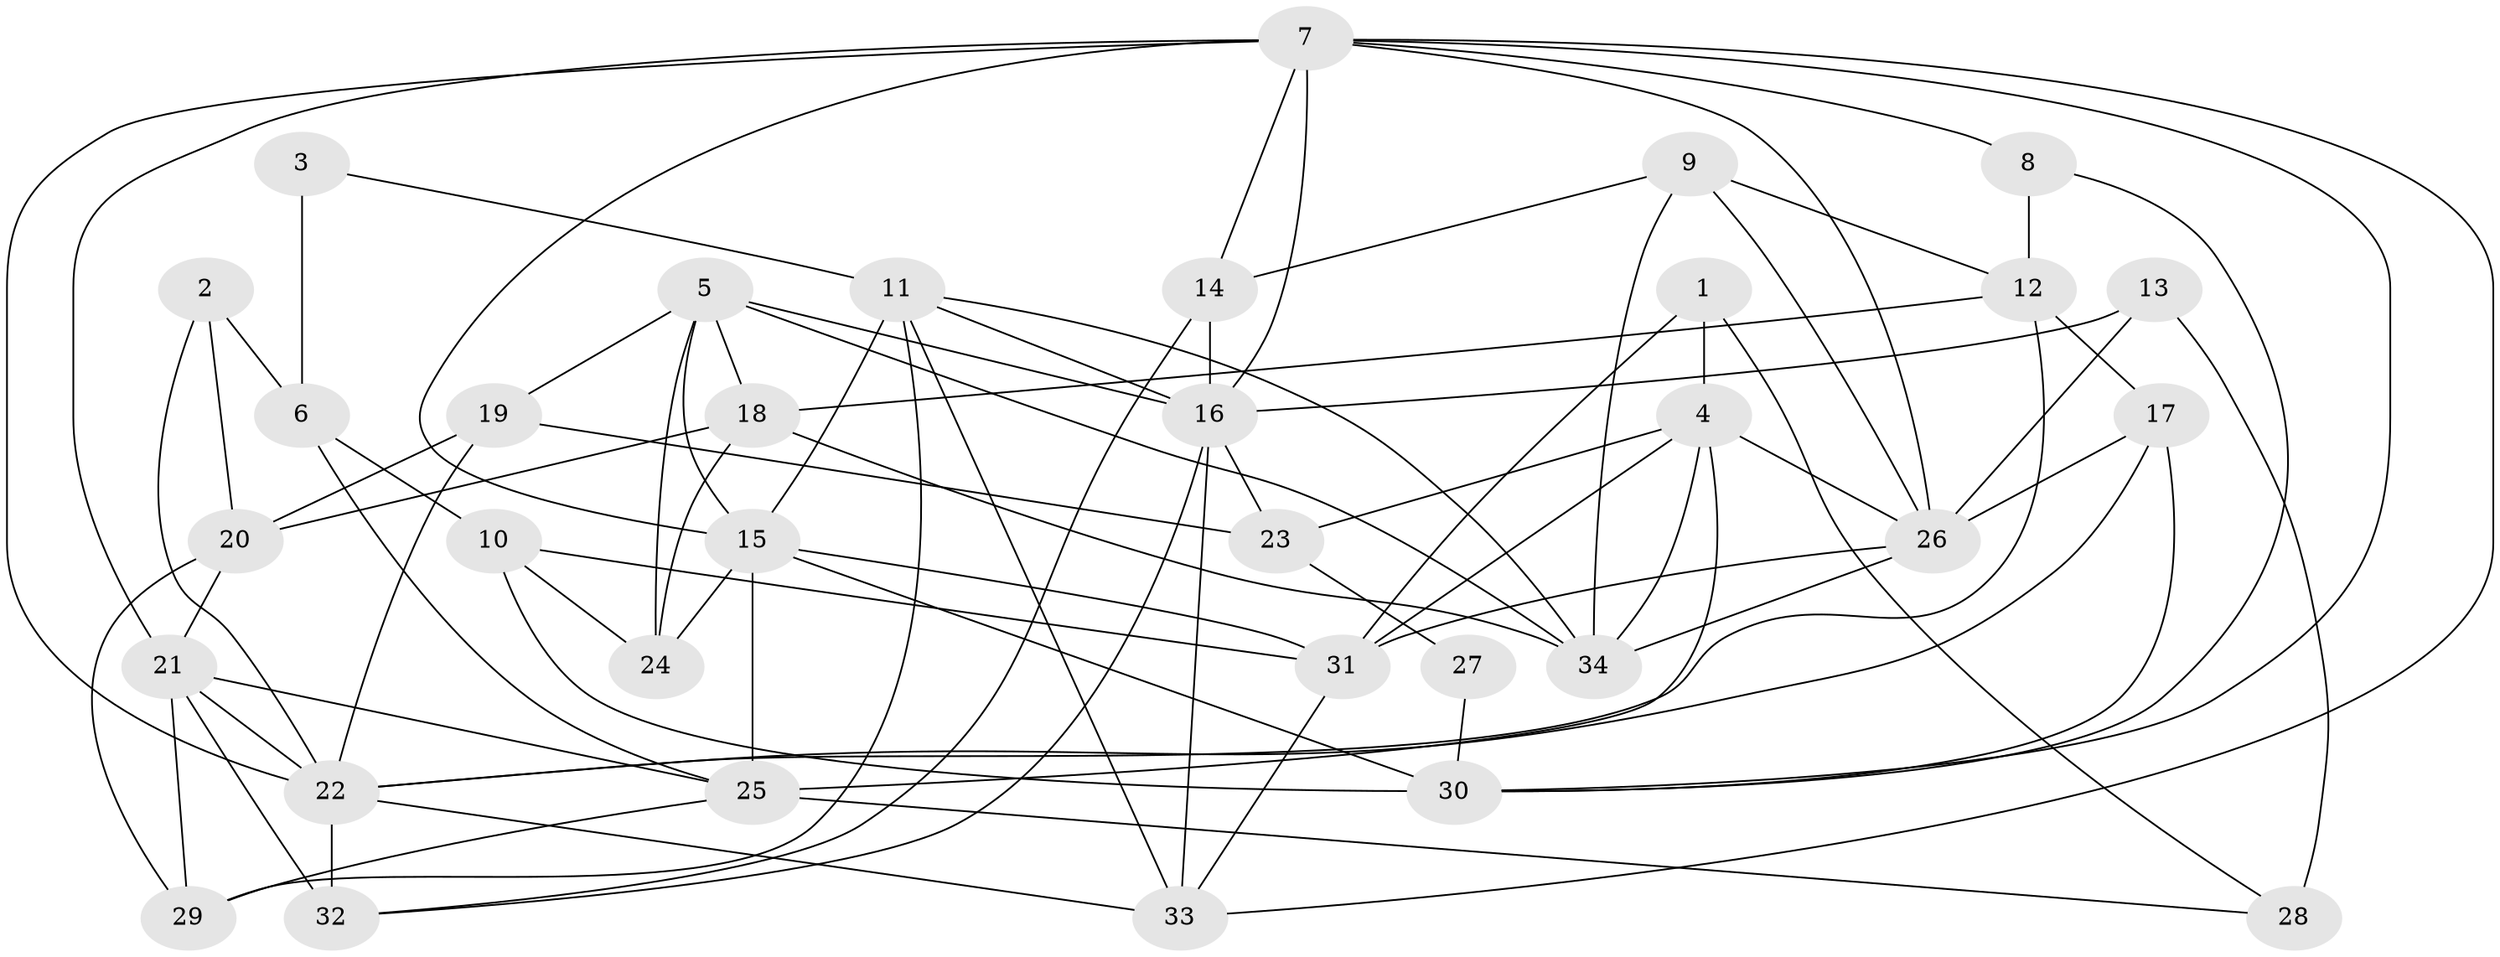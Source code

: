 // original degree distribution, {5: 0.22058823529411764, 4: 0.3088235294117647, 3: 0.3235294117647059, 9: 0.014705882352941176, 2: 0.07352941176470588, 7: 0.058823529411764705}
// Generated by graph-tools (version 1.1) at 2025/02/03/09/25 03:02:05]
// undirected, 34 vertices, 83 edges
graph export_dot {
graph [start="1"]
  node [color=gray90,style=filled];
  1;
  2;
  3;
  4;
  5;
  6;
  7;
  8;
  9;
  10;
  11;
  12;
  13;
  14;
  15;
  16;
  17;
  18;
  19;
  20;
  21;
  22;
  23;
  24;
  25;
  26;
  27;
  28;
  29;
  30;
  31;
  32;
  33;
  34;
  1 -- 4 [weight=1.0];
  1 -- 28 [weight=1.0];
  1 -- 31 [weight=1.0];
  2 -- 6 [weight=1.0];
  2 -- 20 [weight=1.0];
  2 -- 22 [weight=1.0];
  3 -- 6 [weight=1.0];
  3 -- 11 [weight=2.0];
  4 -- 23 [weight=1.0];
  4 -- 25 [weight=2.0];
  4 -- 26 [weight=1.0];
  4 -- 31 [weight=1.0];
  4 -- 34 [weight=2.0];
  5 -- 15 [weight=1.0];
  5 -- 16 [weight=1.0];
  5 -- 18 [weight=1.0];
  5 -- 19 [weight=1.0];
  5 -- 24 [weight=1.0];
  5 -- 34 [weight=1.0];
  6 -- 10 [weight=1.0];
  6 -- 25 [weight=1.0];
  7 -- 8 [weight=2.0];
  7 -- 14 [weight=1.0];
  7 -- 15 [weight=1.0];
  7 -- 16 [weight=1.0];
  7 -- 21 [weight=1.0];
  7 -- 22 [weight=2.0];
  7 -- 26 [weight=1.0];
  7 -- 30 [weight=1.0];
  7 -- 33 [weight=1.0];
  8 -- 12 [weight=1.0];
  8 -- 30 [weight=1.0];
  9 -- 12 [weight=1.0];
  9 -- 14 [weight=1.0];
  9 -- 26 [weight=1.0];
  9 -- 34 [weight=1.0];
  10 -- 24 [weight=1.0];
  10 -- 30 [weight=3.0];
  10 -- 31 [weight=1.0];
  11 -- 15 [weight=3.0];
  11 -- 16 [weight=1.0];
  11 -- 29 [weight=1.0];
  11 -- 33 [weight=1.0];
  11 -- 34 [weight=2.0];
  12 -- 17 [weight=1.0];
  12 -- 18 [weight=1.0];
  12 -- 22 [weight=1.0];
  13 -- 16 [weight=1.0];
  13 -- 26 [weight=1.0];
  13 -- 28 [weight=1.0];
  14 -- 16 [weight=1.0];
  14 -- 32 [weight=1.0];
  15 -- 24 [weight=2.0];
  15 -- 25 [weight=1.0];
  15 -- 30 [weight=1.0];
  15 -- 31 [weight=1.0];
  16 -- 23 [weight=1.0];
  16 -- 32 [weight=1.0];
  16 -- 33 [weight=1.0];
  17 -- 22 [weight=1.0];
  17 -- 26 [weight=1.0];
  17 -- 30 [weight=1.0];
  18 -- 20 [weight=2.0];
  18 -- 24 [weight=1.0];
  18 -- 34 [weight=1.0];
  19 -- 20 [weight=1.0];
  19 -- 22 [weight=1.0];
  19 -- 23 [weight=1.0];
  20 -- 21 [weight=1.0];
  20 -- 29 [weight=1.0];
  21 -- 22 [weight=1.0];
  21 -- 25 [weight=1.0];
  21 -- 29 [weight=1.0];
  21 -- 32 [weight=2.0];
  22 -- 32 [weight=1.0];
  22 -- 33 [weight=1.0];
  23 -- 27 [weight=1.0];
  25 -- 28 [weight=1.0];
  25 -- 29 [weight=1.0];
  26 -- 31 [weight=2.0];
  26 -- 34 [weight=2.0];
  27 -- 30 [weight=1.0];
  31 -- 33 [weight=1.0];
}

